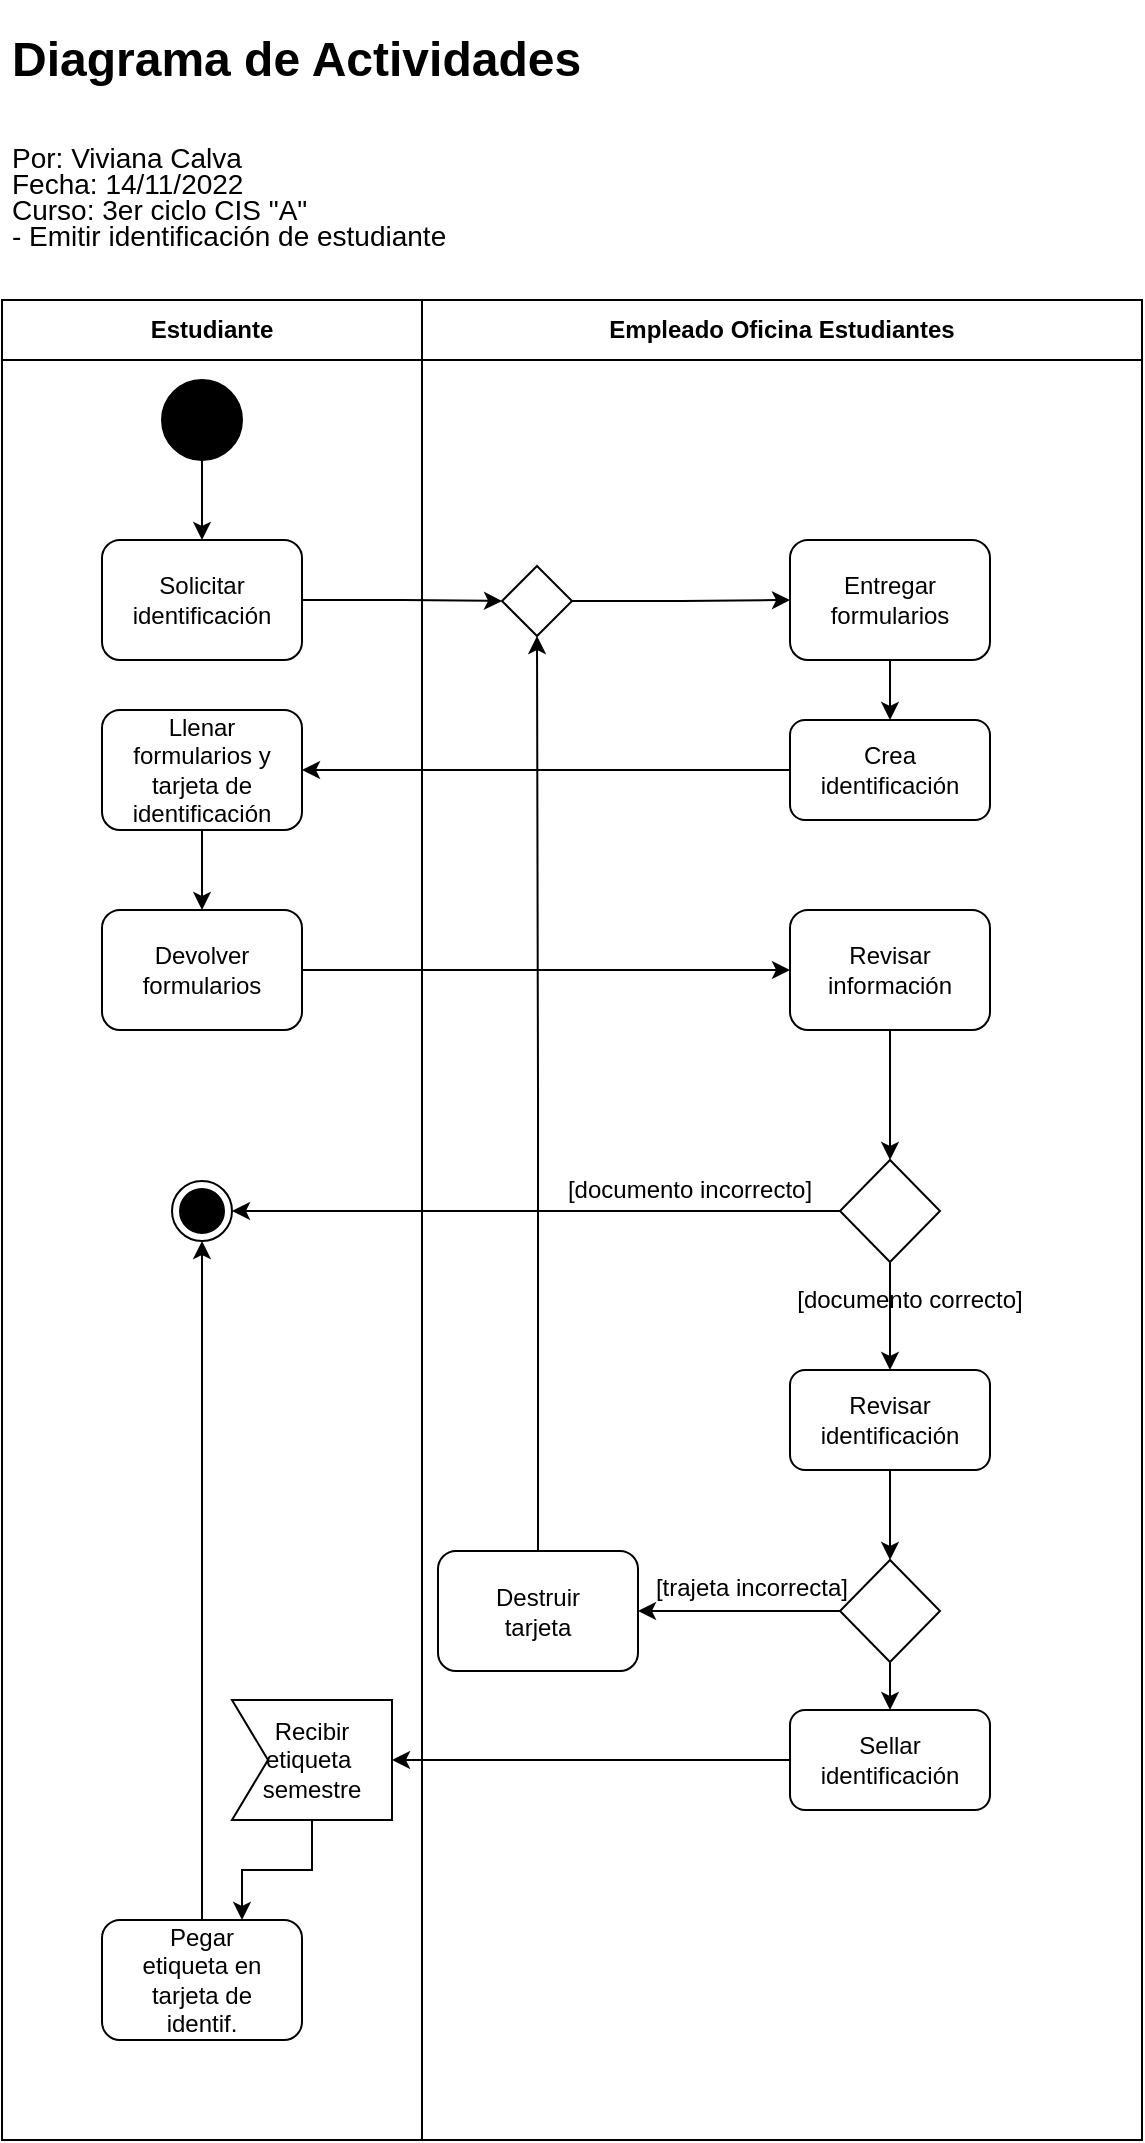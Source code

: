 <mxfile version="20.5.3" type="github">
  <diagram id="CKhxAZLr0-Xkx9huDtoT" name="Página-1">
    <mxGraphModel dx="1051" dy="1737" grid="1" gridSize="10" guides="1" tooltips="1" connect="1" arrows="1" fold="1" page="1" pageScale="1" pageWidth="827" pageHeight="1169" math="0" shadow="0">
      <root>
        <mxCell id="0" />
        <mxCell id="1" parent="0" />
        <mxCell id="BOWhHV24pRa6LgOlHLNw-64" value="" style="rounded=0;whiteSpace=wrap;html=1;strokeColor=#000000;fillColor=none;" vertex="1" parent="1">
          <mxGeometry x="150" y="70" width="210" height="890" as="geometry" />
        </mxCell>
        <mxCell id="BOWhHV24pRa6LgOlHLNw-65" value="" style="rounded=0;whiteSpace=wrap;html=1;strokeColor=#000000;fillColor=none;" vertex="1" parent="1">
          <mxGeometry x="360" y="70" width="360" height="890" as="geometry" />
        </mxCell>
        <mxCell id="BOWhHV24pRa6LgOlHLNw-6" style="edgeStyle=orthogonalEdgeStyle;rounded=0;orthogonalLoop=1;jettySize=auto;html=1;exitX=0.5;exitY=1;exitDx=0;exitDy=0;entryX=0.5;entryY=0;entryDx=0;entryDy=0;" edge="1" parent="1" source="BOWhHV24pRa6LgOlHLNw-1" target="BOWhHV24pRa6LgOlHLNw-7">
          <mxGeometry relative="1" as="geometry">
            <mxPoint x="250" y="150" as="targetPoint" />
          </mxGeometry>
        </mxCell>
        <mxCell id="BOWhHV24pRa6LgOlHLNw-1" value="" style="ellipse;whiteSpace=wrap;html=1;aspect=fixed;fillColor=#000000;" vertex="1" parent="1">
          <mxGeometry x="230" y="80" width="40" height="40" as="geometry" />
        </mxCell>
        <mxCell id="BOWhHV24pRa6LgOlHLNw-10" style="edgeStyle=orthogonalEdgeStyle;rounded=0;orthogonalLoop=1;jettySize=auto;html=1;exitX=1;exitY=0.5;exitDx=0;exitDy=0;entryX=0;entryY=0.5;entryDx=0;entryDy=0;" edge="1" parent="1" source="BOWhHV24pRa6LgOlHLNw-7" target="BOWhHV24pRa6LgOlHLNw-42">
          <mxGeometry relative="1" as="geometry" />
        </mxCell>
        <mxCell id="BOWhHV24pRa6LgOlHLNw-7" value="Solicitar &lt;br&gt;identificación" style="rounded=1;whiteSpace=wrap;html=1;fillColor=none;" vertex="1" parent="1">
          <mxGeometry x="200" y="160" width="100" height="60" as="geometry" />
        </mxCell>
        <mxCell id="BOWhHV24pRa6LgOlHLNw-11" style="edgeStyle=orthogonalEdgeStyle;rounded=0;orthogonalLoop=1;jettySize=auto;html=1;exitX=0;exitY=0.5;exitDx=0;exitDy=0;entryX=1;entryY=0.5;entryDx=0;entryDy=0;" edge="1" parent="1" source="BOWhHV24pRa6LgOlHLNw-25" target="BOWhHV24pRa6LgOlHLNw-9">
          <mxGeometry relative="1" as="geometry" />
        </mxCell>
        <mxCell id="BOWhHV24pRa6LgOlHLNw-26" style="edgeStyle=orthogonalEdgeStyle;rounded=0;orthogonalLoop=1;jettySize=auto;html=1;exitX=0.5;exitY=1;exitDx=0;exitDy=0;" edge="1" parent="1" source="BOWhHV24pRa6LgOlHLNw-8" target="BOWhHV24pRa6LgOlHLNw-25">
          <mxGeometry relative="1" as="geometry" />
        </mxCell>
        <mxCell id="BOWhHV24pRa6LgOlHLNw-8" value="Entregar&lt;br&gt;formularios" style="rounded=1;whiteSpace=wrap;html=1;fillColor=none;" vertex="1" parent="1">
          <mxGeometry x="544" y="160" width="100" height="60" as="geometry" />
        </mxCell>
        <mxCell id="BOWhHV24pRa6LgOlHLNw-13" style="edgeStyle=orthogonalEdgeStyle;rounded=0;orthogonalLoop=1;jettySize=auto;html=1;exitX=0.5;exitY=1;exitDx=0;exitDy=0;" edge="1" parent="1" source="BOWhHV24pRa6LgOlHLNw-9" target="BOWhHV24pRa6LgOlHLNw-12">
          <mxGeometry relative="1" as="geometry" />
        </mxCell>
        <mxCell id="BOWhHV24pRa6LgOlHLNw-9" value="Llenar &lt;br&gt;formularios y tarjeta de identificación" style="rounded=1;whiteSpace=wrap;html=1;fillColor=none;" vertex="1" parent="1">
          <mxGeometry x="200" y="245" width="100" height="60" as="geometry" />
        </mxCell>
        <mxCell id="BOWhHV24pRa6LgOlHLNw-16" style="edgeStyle=orthogonalEdgeStyle;rounded=0;orthogonalLoop=1;jettySize=auto;html=1;exitX=1;exitY=0.5;exitDx=0;exitDy=0;" edge="1" parent="1" source="BOWhHV24pRa6LgOlHLNw-12" target="BOWhHV24pRa6LgOlHLNw-14">
          <mxGeometry relative="1" as="geometry" />
        </mxCell>
        <mxCell id="BOWhHV24pRa6LgOlHLNw-12" value="Devolver formularios" style="rounded=1;whiteSpace=wrap;html=1;fillColor=none;" vertex="1" parent="1">
          <mxGeometry x="200" y="345" width="100" height="60" as="geometry" />
        </mxCell>
        <mxCell id="BOWhHV24pRa6LgOlHLNw-17" style="edgeStyle=orthogonalEdgeStyle;rounded=0;orthogonalLoop=1;jettySize=auto;html=1;entryX=0.5;entryY=0;entryDx=0;entryDy=0;" edge="1" parent="1" source="BOWhHV24pRa6LgOlHLNw-14" target="BOWhHV24pRa6LgOlHLNw-22">
          <mxGeometry relative="1" as="geometry">
            <mxPoint x="594" y="429" as="targetPoint" />
          </mxGeometry>
        </mxCell>
        <mxCell id="BOWhHV24pRa6LgOlHLNw-14" value="Revisar información" style="rounded=1;whiteSpace=wrap;html=1;fillColor=none;" vertex="1" parent="1">
          <mxGeometry x="544" y="345" width="100" height="60" as="geometry" />
        </mxCell>
        <mxCell id="BOWhHV24pRa6LgOlHLNw-24" style="edgeStyle=orthogonalEdgeStyle;rounded=0;orthogonalLoop=1;jettySize=auto;html=1;exitX=0;exitY=0.5;exitDx=0;exitDy=0;entryX=1;entryY=0.5;entryDx=0;entryDy=0;" edge="1" parent="1" source="BOWhHV24pRa6LgOlHLNw-22" target="BOWhHV24pRa6LgOlHLNw-30">
          <mxGeometry relative="1" as="geometry">
            <mxPoint x="300" y="495" as="targetPoint" />
          </mxGeometry>
        </mxCell>
        <mxCell id="BOWhHV24pRa6LgOlHLNw-32" style="edgeStyle=orthogonalEdgeStyle;rounded=0;orthogonalLoop=1;jettySize=auto;html=1;exitX=0.5;exitY=1;exitDx=0;exitDy=0;entryX=0.5;entryY=0;entryDx=0;entryDy=0;" edge="1" parent="1" source="BOWhHV24pRa6LgOlHLNw-22" target="BOWhHV24pRa6LgOlHLNw-31">
          <mxGeometry relative="1" as="geometry" />
        </mxCell>
        <mxCell id="BOWhHV24pRa6LgOlHLNw-22" value="" style="rhombus;whiteSpace=wrap;html=1;fillColor=none;" vertex="1" parent="1">
          <mxGeometry x="569" y="470" width="50" height="51" as="geometry" />
        </mxCell>
        <mxCell id="BOWhHV24pRa6LgOlHLNw-25" value="Crea identificación" style="rounded=1;whiteSpace=wrap;html=1;fillColor=none;" vertex="1" parent="1">
          <mxGeometry x="544" y="250" width="100" height="50" as="geometry" />
        </mxCell>
        <mxCell id="BOWhHV24pRa6LgOlHLNw-51" style="edgeStyle=orthogonalEdgeStyle;rounded=0;orthogonalLoop=1;jettySize=auto;html=1;exitX=0.5;exitY=0;exitDx=0;exitDy=0;entryX=0.5;entryY=1;entryDx=0;entryDy=0;" edge="1" parent="1" source="BOWhHV24pRa6LgOlHLNw-27" target="BOWhHV24pRa6LgOlHLNw-42">
          <mxGeometry relative="1" as="geometry" />
        </mxCell>
        <mxCell id="BOWhHV24pRa6LgOlHLNw-27" value="Destruir&lt;br&gt;tarjeta" style="rounded=1;whiteSpace=wrap;html=1;fillColor=none;" vertex="1" parent="1">
          <mxGeometry x="368" y="665.5" width="100" height="60" as="geometry" />
        </mxCell>
        <mxCell id="BOWhHV24pRa6LgOlHLNw-28" value="[documento incorrecto]" style="text;html=1;strokeColor=none;fillColor=none;align=center;verticalAlign=middle;whiteSpace=wrap;rounded=0;" vertex="1" parent="1">
          <mxGeometry x="424" y="470" width="140" height="30" as="geometry" />
        </mxCell>
        <mxCell id="BOWhHV24pRa6LgOlHLNw-29" value="[documento correcto]" style="text;html=1;strokeColor=none;fillColor=none;align=center;verticalAlign=middle;whiteSpace=wrap;rounded=0;" vertex="1" parent="1">
          <mxGeometry x="534" y="525" width="140" height="30" as="geometry" />
        </mxCell>
        <mxCell id="BOWhHV24pRa6LgOlHLNw-30" value="" style="ellipse;html=1;shape=endState;fillColor=#000000;strokeColor=#000000;" vertex="1" parent="1">
          <mxGeometry x="235" y="480.5" width="30" height="30" as="geometry" />
        </mxCell>
        <mxCell id="BOWhHV24pRa6LgOlHLNw-38" style="edgeStyle=orthogonalEdgeStyle;rounded=0;orthogonalLoop=1;jettySize=auto;html=1;exitX=0.5;exitY=1;exitDx=0;exitDy=0;entryX=0.5;entryY=0;entryDx=0;entryDy=0;" edge="1" parent="1" source="BOWhHV24pRa6LgOlHLNw-31" target="BOWhHV24pRa6LgOlHLNw-37">
          <mxGeometry relative="1" as="geometry" />
        </mxCell>
        <mxCell id="BOWhHV24pRa6LgOlHLNw-31" value="Revisar identificación" style="rounded=1;whiteSpace=wrap;html=1;fillColor=none;" vertex="1" parent="1">
          <mxGeometry x="544" y="575" width="100" height="50" as="geometry" />
        </mxCell>
        <mxCell id="BOWhHV24pRa6LgOlHLNw-40" style="edgeStyle=orthogonalEdgeStyle;rounded=0;orthogonalLoop=1;jettySize=auto;html=1;exitX=0;exitY=0.5;exitDx=0;exitDy=0;entryX=1;entryY=0.5;entryDx=0;entryDy=0;" edge="1" parent="1" source="BOWhHV24pRa6LgOlHLNw-37" target="BOWhHV24pRa6LgOlHLNw-27">
          <mxGeometry relative="1" as="geometry">
            <mxPoint x="395" y="695.5" as="targetPoint" />
          </mxGeometry>
        </mxCell>
        <mxCell id="BOWhHV24pRa6LgOlHLNw-54" style="edgeStyle=orthogonalEdgeStyle;rounded=0;orthogonalLoop=1;jettySize=auto;html=1;exitX=0.5;exitY=1;exitDx=0;exitDy=0;entryX=0.5;entryY=0;entryDx=0;entryDy=0;" edge="1" parent="1" source="BOWhHV24pRa6LgOlHLNw-37" target="BOWhHV24pRa6LgOlHLNw-53">
          <mxGeometry relative="1" as="geometry" />
        </mxCell>
        <mxCell id="BOWhHV24pRa6LgOlHLNw-37" value="" style="rhombus;whiteSpace=wrap;html=1;fillColor=none;" vertex="1" parent="1">
          <mxGeometry x="569" y="670" width="50" height="51" as="geometry" />
        </mxCell>
        <mxCell id="BOWhHV24pRa6LgOlHLNw-52" style="edgeStyle=orthogonalEdgeStyle;rounded=0;orthogonalLoop=1;jettySize=auto;html=1;exitX=1;exitY=0.5;exitDx=0;exitDy=0;entryX=0;entryY=0.5;entryDx=0;entryDy=0;" edge="1" parent="1" source="BOWhHV24pRa6LgOlHLNw-42" target="BOWhHV24pRa6LgOlHLNw-8">
          <mxGeometry relative="1" as="geometry" />
        </mxCell>
        <mxCell id="BOWhHV24pRa6LgOlHLNw-42" value="" style="rhombus;strokeColor=#000000;fillColor=none;" vertex="1" parent="1">
          <mxGeometry x="400" y="173" width="35" height="35" as="geometry" />
        </mxCell>
        <mxCell id="BOWhHV24pRa6LgOlHLNw-49" value="[trajeta incorrecta]" style="text;html=1;strokeColor=none;fillColor=none;align=center;verticalAlign=middle;whiteSpace=wrap;rounded=0;" vertex="1" parent="1">
          <mxGeometry x="465" y="668.5" width="120" height="30" as="geometry" />
        </mxCell>
        <mxCell id="BOWhHV24pRa6LgOlHLNw-68" style="edgeStyle=orthogonalEdgeStyle;rounded=0;orthogonalLoop=1;jettySize=auto;html=1;exitX=0;exitY=0.5;exitDx=0;exitDy=0;entryX=1;entryY=0.5;entryDx=0;entryDy=0;entryPerimeter=0;" edge="1" parent="1" source="BOWhHV24pRa6LgOlHLNw-53" target="BOWhHV24pRa6LgOlHLNw-55">
          <mxGeometry relative="1" as="geometry" />
        </mxCell>
        <mxCell id="BOWhHV24pRa6LgOlHLNw-53" value="Sellar&lt;br&gt;identificación" style="rounded=1;whiteSpace=wrap;html=1;fillColor=none;" vertex="1" parent="1">
          <mxGeometry x="544" y="745" width="100" height="50" as="geometry" />
        </mxCell>
        <mxCell id="BOWhHV24pRa6LgOlHLNw-58" style="edgeStyle=orthogonalEdgeStyle;rounded=0;orthogonalLoop=1;jettySize=auto;html=1;" edge="1" parent="1" source="BOWhHV24pRa6LgOlHLNw-55" target="BOWhHV24pRa6LgOlHLNw-57">
          <mxGeometry relative="1" as="geometry">
            <Array as="points">
              <mxPoint x="305" y="825" />
              <mxPoint x="270" y="825" />
            </Array>
          </mxGeometry>
        </mxCell>
        <mxCell id="BOWhHV24pRa6LgOlHLNw-55" value="Recibir &#xa;etiqueta &#xa;semestre" style="shape=mxgraph.sysml.accEvent;flipH=1;whiteSpace=wrap;align=center;strokeColor=#000000;fillColor=none;direction=west;" vertex="1" parent="1">
          <mxGeometry x="265" y="740" width="80" height="60" as="geometry" />
        </mxCell>
        <mxCell id="BOWhHV24pRa6LgOlHLNw-63" style="edgeStyle=orthogonalEdgeStyle;rounded=0;orthogonalLoop=1;jettySize=auto;html=1;entryX=0.5;entryY=1;entryDx=0;entryDy=0;" edge="1" parent="1" source="BOWhHV24pRa6LgOlHLNw-57" target="BOWhHV24pRa6LgOlHLNw-30">
          <mxGeometry relative="1" as="geometry" />
        </mxCell>
        <mxCell id="BOWhHV24pRa6LgOlHLNw-57" value="Pegar &lt;br&gt;etiqueta en &lt;br&gt;tarjeta de &lt;br&gt;identif." style="rounded=1;whiteSpace=wrap;html=1;strokeColor=#000000;fillColor=none;" vertex="1" parent="1">
          <mxGeometry x="200" y="850" width="100" height="60" as="geometry" />
        </mxCell>
        <mxCell id="BOWhHV24pRa6LgOlHLNw-66" value="Estudiante" style="rounded=0;whiteSpace=wrap;html=1;strokeColor=#000000;fillColor=none;fontStyle=1" vertex="1" parent="1">
          <mxGeometry x="150" y="40" width="210" height="30" as="geometry" />
        </mxCell>
        <mxCell id="BOWhHV24pRa6LgOlHLNw-67" value="Empleado Oficina Estudiantes" style="rounded=0;whiteSpace=wrap;html=1;strokeColor=#000000;fillColor=none;fontStyle=1" vertex="1" parent="1">
          <mxGeometry x="360" y="40" width="360" height="30" as="geometry" />
        </mxCell>
        <mxCell id="BOWhHV24pRa6LgOlHLNw-69" value="&lt;h1&gt;Diagrama de Actividades&lt;/h1&gt;&lt;p style=&quot;line-height: 100%; margin-bottom: 0cm&quot;&gt;&lt;br/&gt;&lt;font style=&quot;font-size: 14px;&quot;&gt;Por: Viviana Calva&lt;br&gt;Fecha: 14/11/2022&lt;br&gt;Curso: 3er ciclo CIS &quot;A&quot;&lt;br&gt;- Emitir identificación de estudiante&lt;/font&gt;&lt;/p&gt;" style="text;html=1;strokeColor=none;fillColor=none;spacing=5;spacingTop=-20;whiteSpace=wrap;overflow=hidden;rounded=0;" vertex="1" parent="1">
          <mxGeometry x="150" y="-100" width="570" height="140" as="geometry" />
        </mxCell>
      </root>
    </mxGraphModel>
  </diagram>
</mxfile>
